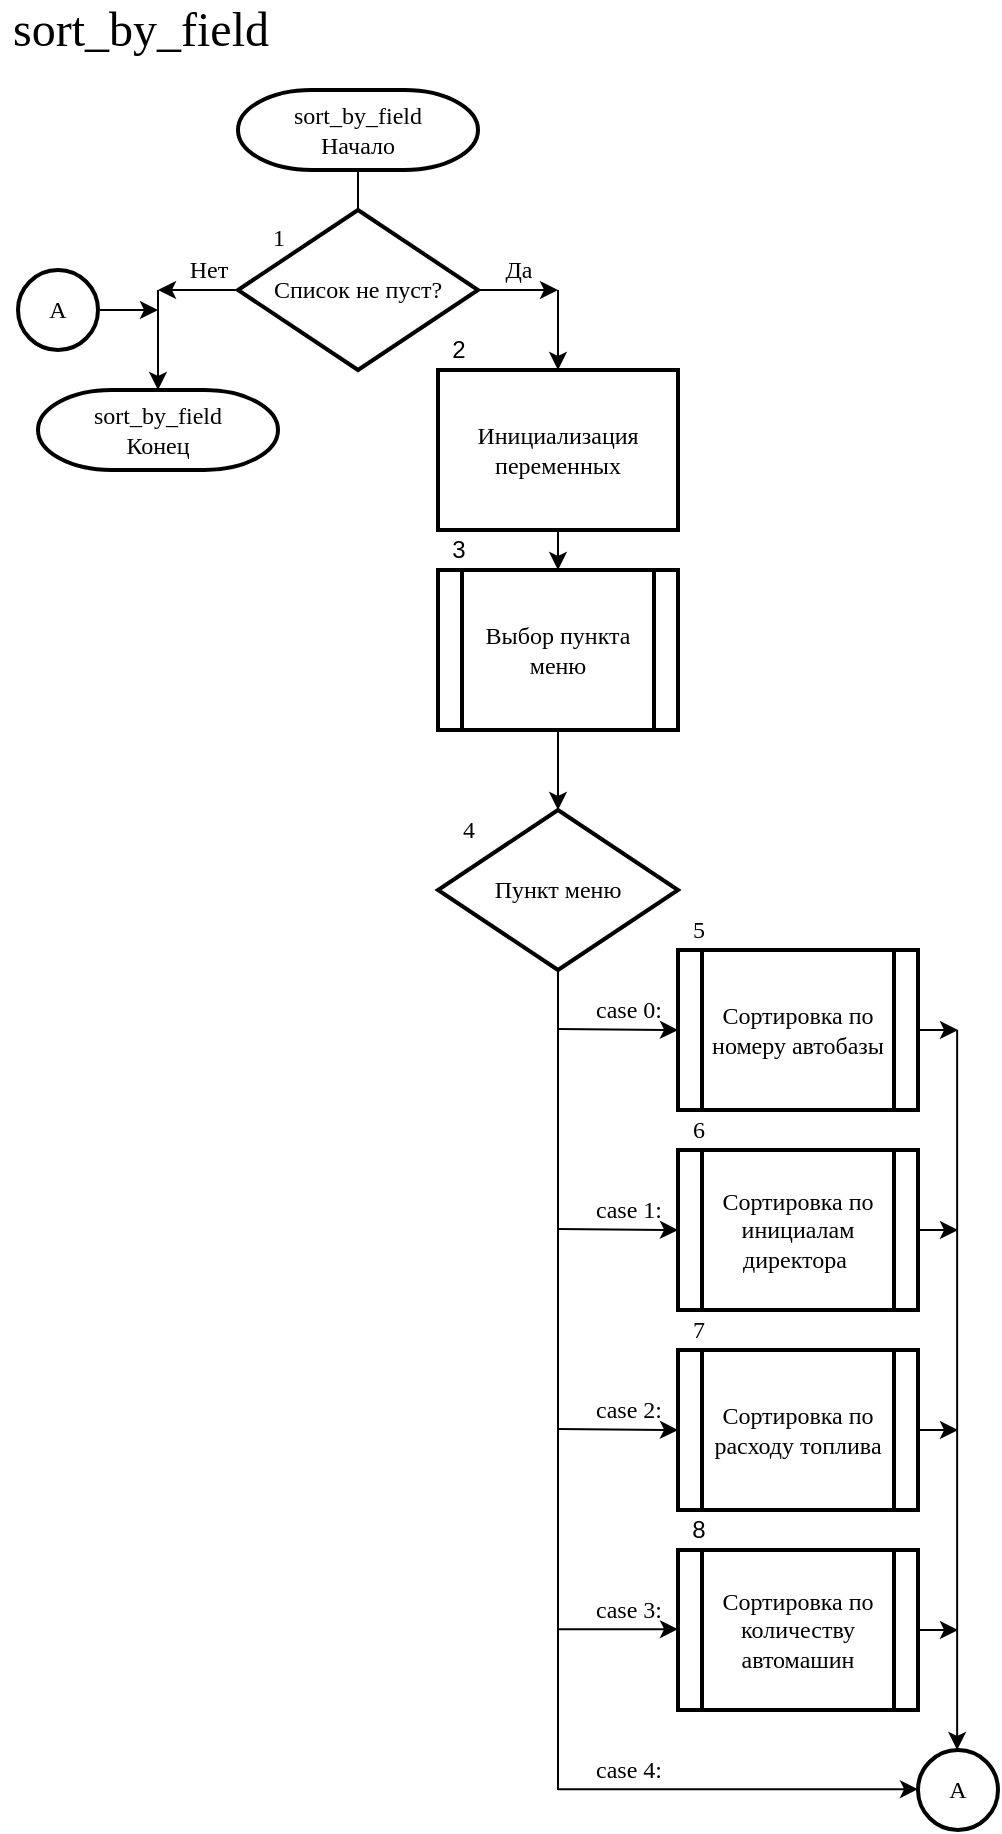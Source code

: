 <mxfile version="16.0.3" type="github" pages="2"><diagram id="Gizs6SL_L342htux1VLD" name="Сортировка"><mxGraphModel dx="1400" dy="1390" grid="1" gridSize="10" guides="1" tooltips="1" connect="1" arrows="1" fold="1" page="1" pageScale="1" pageWidth="827" pageHeight="1169" math="0" shadow="0"><root><mxCell id="0"/><mxCell id="1" parent="0"/><mxCell id="UsFGGcR0a15hzeRVpA1k-4" value="Выбор пункта меню" style="shape=process;whiteSpace=wrap;html=1;backgroundOutline=1;strokeWidth=2;fontFamily=Times New Roman;fontSize=12;align=center;" parent="1" vertex="1"><mxGeometry x="379" y="320" width="120" height="80" as="geometry"/></mxCell><mxCell id="UsFGGcR0a15hzeRVpA1k-8" value="Пункт меню" style="rhombus;whiteSpace=wrap;html=1;strokeWidth=2;fontFamily=Times New Roman;" parent="1" vertex="1"><mxGeometry x="379" y="440" width="120" height="80" as="geometry"/></mxCell><mxCell id="UsFGGcR0a15hzeRVpA1k-9" value="" style="endArrow=none;html=1;fontFamily=Times New Roman;" parent="1" edge="1"><mxGeometry width="50" height="50" relative="1" as="geometry"><mxPoint x="439" y="930" as="sourcePoint"/><mxPoint x="439" y="520" as="targetPoint"/></mxGeometry></mxCell><mxCell id="UsFGGcR0a15hzeRVpA1k-10" value="" style="endArrow=classic;html=1;entryX=0;entryY=0.5;entryDx=0;entryDy=0;fontFamily=Times New Roman;" parent="1" target="UsFGGcR0a15hzeRVpA1k-11" edge="1"><mxGeometry width="50" height="50" relative="1" as="geometry"><mxPoint x="439" y="549.5" as="sourcePoint"/><mxPoint x="489" y="549.5" as="targetPoint"/></mxGeometry></mxCell><mxCell id="UsFGGcR0a15hzeRVpA1k-11" value="Сортировка по номеру автобазы" style="shape=process;whiteSpace=wrap;html=1;backgroundOutline=1;strokeWidth=2;fontFamily=Times New Roman;" parent="1" vertex="1"><mxGeometry x="499" y="510" width="120" height="80" as="geometry"/></mxCell><mxCell id="UsFGGcR0a15hzeRVpA1k-12" value="" style="endArrow=classic;html=1;entryX=0;entryY=0.5;entryDx=0;entryDy=0;fontFamily=Times New Roman;" parent="1" target="UsFGGcR0a15hzeRVpA1k-13" edge="1"><mxGeometry width="50" height="50" relative="1" as="geometry"><mxPoint x="439" y="649.5" as="sourcePoint"/><mxPoint x="489" y="649.5" as="targetPoint"/></mxGeometry></mxCell><mxCell id="UsFGGcR0a15hzeRVpA1k-13" value="Сортировка по инициалам директора&amp;nbsp;" style="shape=process;whiteSpace=wrap;html=1;backgroundOutline=1;strokeWidth=2;fontFamily=Times New Roman;" parent="1" vertex="1"><mxGeometry x="499" y="610" width="120" height="80" as="geometry"/></mxCell><mxCell id="UsFGGcR0a15hzeRVpA1k-14" value="" style="endArrow=classic;html=1;entryX=0;entryY=0.5;entryDx=0;entryDy=0;fontFamily=Times New Roman;" parent="1" target="UsFGGcR0a15hzeRVpA1k-15" edge="1"><mxGeometry width="50" height="50" relative="1" as="geometry"><mxPoint x="439" y="749.5" as="sourcePoint"/><mxPoint x="489" y="749.5" as="targetPoint"/></mxGeometry></mxCell><mxCell id="UsFGGcR0a15hzeRVpA1k-15" value="Сортировка по расходу топлива" style="shape=process;whiteSpace=wrap;html=1;backgroundOutline=1;strokeWidth=2;fontFamily=Times New Roman;" parent="1" vertex="1"><mxGeometry x="499" y="710" width="120" height="80" as="geometry"/></mxCell><mxCell id="UsFGGcR0a15hzeRVpA1k-16" value="" style="endArrow=classic;html=1;exitX=0.5;exitY=1;exitDx=0;exitDy=0;fontFamily=Times New Roman;" parent="1" source="UsFGGcR0a15hzeRVpA1k-4" edge="1"><mxGeometry width="50" height="50" relative="1" as="geometry"><mxPoint x="439" y="420" as="sourcePoint"/><mxPoint x="439" y="440" as="targetPoint"/></mxGeometry></mxCell><mxCell id="UsFGGcR0a15hzeRVpA1k-17" value="case 0:" style="text;html=1;align=center;verticalAlign=middle;resizable=0;points=[];autosize=1;strokeColor=none;fillColor=none;fontFamily=Times New Roman;" parent="1" vertex="1"><mxGeometry x="449" y="530" width="50" height="20" as="geometry"/></mxCell><mxCell id="UsFGGcR0a15hzeRVpA1k-18" value="case 1:" style="text;html=1;align=center;verticalAlign=middle;resizable=0;points=[];autosize=1;strokeColor=none;fillColor=none;fontFamily=Times New Roman;" parent="1" vertex="1"><mxGeometry x="449" y="630" width="50" height="20" as="geometry"/></mxCell><mxCell id="UsFGGcR0a15hzeRVpA1k-19" value="case 2:" style="text;html=1;align=center;verticalAlign=middle;resizable=0;points=[];autosize=1;strokeColor=none;fillColor=none;fontFamily=Times New Roman;" parent="1" vertex="1"><mxGeometry x="449" y="730" width="50" height="20" as="geometry"/></mxCell><mxCell id="UsFGGcR0a15hzeRVpA1k-20" value="Сортировка по количеству автомашин" style="shape=process;whiteSpace=wrap;html=1;backgroundOutline=1;strokeWidth=2;fontFamily=Times New Roman;" parent="1" vertex="1"><mxGeometry x="499" y="810" width="120" height="80" as="geometry"/></mxCell><mxCell id="UsFGGcR0a15hzeRVpA1k-22" value="" style="endArrow=classic;html=1;fontFamily=Times New Roman;" parent="1" edge="1"><mxGeometry width="50" height="50" relative="1" as="geometry"><mxPoint x="439" y="849.58" as="sourcePoint"/><mxPoint x="499" y="849.58" as="targetPoint"/></mxGeometry></mxCell><mxCell id="UsFGGcR0a15hzeRVpA1k-24" value="case 3:" style="text;html=1;align=center;verticalAlign=middle;resizable=0;points=[];autosize=1;strokeColor=none;fillColor=none;fontFamily=Times New Roman;" parent="1" vertex="1"><mxGeometry x="449" y="830" width="50" height="20" as="geometry"/></mxCell><mxCell id="UsFGGcR0a15hzeRVpA1k-25" value="case 4:" style="text;html=1;align=center;verticalAlign=middle;resizable=0;points=[];autosize=1;strokeColor=none;fillColor=none;fontFamily=Times New Roman;" parent="1" vertex="1"><mxGeometry x="449" y="910" width="50" height="20" as="geometry"/></mxCell><mxCell id="UsFGGcR0a15hzeRVpA1k-26" value="" style="endArrow=classic;html=1;fontFamily=Times New Roman;" parent="1" edge="1"><mxGeometry width="50" height="50" relative="1" as="geometry"><mxPoint x="619" y="550" as="sourcePoint"/><mxPoint x="639" y="550" as="targetPoint"/></mxGeometry></mxCell><mxCell id="UsFGGcR0a15hzeRVpA1k-27" value="" style="endArrow=classic;html=1;fontFamily=Times New Roman;" parent="1" edge="1"><mxGeometry width="50" height="50" relative="1" as="geometry"><mxPoint x="619" y="650" as="sourcePoint"/><mxPoint x="639" y="650" as="targetPoint"/></mxGeometry></mxCell><mxCell id="UsFGGcR0a15hzeRVpA1k-28" value="" style="endArrow=classic;html=1;fontFamily=Times New Roman;" parent="1" edge="1"><mxGeometry width="50" height="50" relative="1" as="geometry"><mxPoint x="619" y="750" as="sourcePoint"/><mxPoint x="639" y="750" as="targetPoint"/></mxGeometry></mxCell><mxCell id="UsFGGcR0a15hzeRVpA1k-29" value="" style="endArrow=classic;html=1;fontFamily=Times New Roman;" parent="1" source="UsFGGcR0a15hzeRVpA1k-20" edge="1"><mxGeometry width="50" height="50" relative="1" as="geometry"><mxPoint x="619" y="850" as="sourcePoint"/><mxPoint x="639" y="850" as="targetPoint"/></mxGeometry></mxCell><mxCell id="UsFGGcR0a15hzeRVpA1k-30" value="" style="endArrow=classic;html=1;fontFamily=Times New Roman;" parent="1" edge="1"><mxGeometry width="50" height="50" relative="1" as="geometry"><mxPoint x="638.57" y="550" as="sourcePoint"/><mxPoint x="638.57" y="910" as="targetPoint"/></mxGeometry></mxCell><mxCell id="UsFGGcR0a15hzeRVpA1k-33" value="" style="endArrow=classic;html=1;fontFamily=Times New Roman;" parent="1" edge="1"><mxGeometry width="50" height="50" relative="1" as="geometry"><mxPoint x="439" y="929.57" as="sourcePoint"/><mxPoint x="619" y="929.57" as="targetPoint"/></mxGeometry></mxCell><mxCell id="UsFGGcR0a15hzeRVpA1k-34" value="А" style="ellipse;whiteSpace=wrap;html=1;aspect=fixed;strokeWidth=2;fontFamily=Times New Roman;" parent="1" vertex="1"><mxGeometry x="619" y="910" width="40" height="40" as="geometry"/></mxCell><mxCell id="UsFGGcR0a15hzeRVpA1k-39" value="Список не пуст?" style="rhombus;whiteSpace=wrap;html=1;strokeWidth=2;fontFamily=Times New Roman;" parent="1" vertex="1"><mxGeometry x="279" y="140" width="120" height="80" as="geometry"/></mxCell><mxCell id="UsFGGcR0a15hzeRVpA1k-40" value="" style="endArrow=classic;html=1;fontFamily=Times New Roman;" parent="1" edge="1"><mxGeometry width="50" height="50" relative="1" as="geometry"><mxPoint x="279" y="180" as="sourcePoint"/><mxPoint x="239" y="180" as="targetPoint"/></mxGeometry></mxCell><mxCell id="UsFGGcR0a15hzeRVpA1k-41" value="" style="endArrow=classic;html=1;fontFamily=Times New Roman;" parent="1" source="UsFGGcR0a15hzeRVpA1k-39" edge="1"><mxGeometry width="50" height="50" relative="1" as="geometry"><mxPoint x="399" y="180" as="sourcePoint"/><mxPoint x="439" y="180" as="targetPoint"/></mxGeometry></mxCell><mxCell id="UsFGGcR0a15hzeRVpA1k-46" value="" style="endArrow=none;html=1;fontFamily=Times New Roman;" parent="1" edge="1"><mxGeometry width="50" height="50" relative="1" as="geometry"><mxPoint x="339" y="140" as="sourcePoint"/><mxPoint x="339" y="120" as="targetPoint"/></mxGeometry></mxCell><mxCell id="UsFGGcR0a15hzeRVpA1k-47" value="Да" style="text;html=1;align=center;verticalAlign=middle;resizable=0;points=[];autosize=1;fontFamily=Times New Roman;" parent="1" vertex="1"><mxGeometry x="404" y="160" width="30" height="20" as="geometry"/></mxCell><mxCell id="UsFGGcR0a15hzeRVpA1k-48" value="Нет" style="text;html=1;align=center;verticalAlign=middle;resizable=0;points=[];autosize=1;fontFamily=Times New Roman;" parent="1" vertex="1"><mxGeometry x="249" y="160" width="30" height="20" as="geometry"/></mxCell><mxCell id="UsFGGcR0a15hzeRVpA1k-49" value="" style="endArrow=classic;html=1;fontFamily=Times New Roman;" parent="1" edge="1"><mxGeometry width="50" height="50" relative="1" as="geometry"><mxPoint x="239" y="180" as="sourcePoint"/><mxPoint x="239" y="230" as="targetPoint"/></mxGeometry></mxCell><mxCell id="UsFGGcR0a15hzeRVpA1k-66" value="sort_by_field&lt;br&gt;Начало&lt;br&gt;" style="strokeWidth=2;html=1;shape=mxgraph.flowchart.terminator;whiteSpace=wrap;fontFamily=Times New Roman;" parent="1" vertex="1"><mxGeometry x="279" y="80" width="120" height="40" as="geometry"/></mxCell><mxCell id="UsFGGcR0a15hzeRVpA1k-67" value="sort_by_field&lt;br&gt;Конец" style="strokeWidth=2;html=1;shape=mxgraph.flowchart.terminator;whiteSpace=wrap;fontFamily=Times New Roman;" parent="1" vertex="1"><mxGeometry x="179" y="230" width="120" height="40" as="geometry"/></mxCell><mxCell id="UsFGGcR0a15hzeRVpA1k-68" value="&lt;font style=&quot;font-size: 24px&quot;&gt;sort_by_field&lt;/font&gt;" style="text;html=1;align=center;verticalAlign=middle;resizable=0;points=[];autosize=1;strokeColor=none;fillColor=none;fontFamily=Times New Roman;" parent="1" vertex="1"><mxGeometry x="160" y="40" width="140" height="20" as="geometry"/></mxCell><mxCell id="UsFGGcR0a15hzeRVpA1k-69" value="&lt;font style=&quot;font-size: 12px&quot;&gt;1&lt;/font&gt;" style="text;html=1;align=center;verticalAlign=middle;resizable=0;points=[];autosize=1;strokeColor=none;fillColor=none;fontSize=24;fontFamily=Times New Roman;" parent="1" vertex="1"><mxGeometry x="289" y="130" width="20" height="40" as="geometry"/></mxCell><mxCell id="UsFGGcR0a15hzeRVpA1k-72" value="4" style="text;html=1;align=center;verticalAlign=middle;resizable=0;points=[];autosize=1;strokeColor=none;fillColor=none;fontSize=12;fontFamily=Times New Roman;" parent="1" vertex="1"><mxGeometry x="384" y="440" width="20" height="20" as="geometry"/></mxCell><mxCell id="UsFGGcR0a15hzeRVpA1k-73" value="5" style="text;html=1;align=center;verticalAlign=middle;resizable=0;points=[];autosize=1;strokeColor=none;fillColor=none;fontSize=12;fontFamily=Times New Roman;" parent="1" vertex="1"><mxGeometry x="499" y="490" width="20" height="20" as="geometry"/></mxCell><mxCell id="UsFGGcR0a15hzeRVpA1k-74" value="6" style="text;html=1;align=center;verticalAlign=middle;resizable=0;points=[];autosize=1;strokeColor=none;fillColor=none;fontSize=12;fontFamily=Times New Roman;" parent="1" vertex="1"><mxGeometry x="499" y="590" width="20" height="20" as="geometry"/></mxCell><mxCell id="UsFGGcR0a15hzeRVpA1k-77" value="7" style="text;html=1;align=center;verticalAlign=middle;resizable=0;points=[];autosize=1;strokeColor=none;fillColor=none;fontSize=12;fontFamily=Times New Roman;" parent="1" vertex="1"><mxGeometry x="499" y="690" width="20" height="20" as="geometry"/></mxCell><mxCell id="UsFGGcR0a15hzeRVpA1k-99" value="Инициализация переменных" style="whiteSpace=wrap;html=1;strokeWidth=2;fontFamily=Times New Roman;fontSize=12;" parent="1" vertex="1"><mxGeometry x="379" y="220" width="120" height="80" as="geometry"/></mxCell><mxCell id="UsFGGcR0a15hzeRVpA1k-100" value="" style="endArrow=classic;html=1;fontFamily=Times New Roman;fontSize=12;entryX=0.5;entryY=0;entryDx=0;entryDy=0;" parent="1" target="UsFGGcR0a15hzeRVpA1k-99" edge="1"><mxGeometry width="50" height="50" relative="1" as="geometry"><mxPoint x="439" y="180" as="sourcePoint"/><mxPoint x="459" y="180" as="targetPoint"/></mxGeometry></mxCell><mxCell id="UsFGGcR0a15hzeRVpA1k-101" value="" style="endArrow=classic;html=1;fontFamily=Times New Roman;fontSize=12;" parent="1" edge="1"><mxGeometry width="50" height="50" relative="1" as="geometry"><mxPoint x="439" y="300" as="sourcePoint"/><mxPoint x="439" y="320" as="targetPoint"/></mxGeometry></mxCell><mxCell id="bEeLqg3lcMJwO-AzUGOU-1" value="А" style="ellipse;whiteSpace=wrap;html=1;aspect=fixed;strokeWidth=2;fontFamily=Times New Roman;fontSize=12;" vertex="1" parent="1"><mxGeometry x="169" y="170" width="40" height="40" as="geometry"/></mxCell><mxCell id="bEeLqg3lcMJwO-AzUGOU-2" value="" style="endArrow=classic;html=1;fontFamily=Times New Roman;fontSize=12;" edge="1" parent="1"><mxGeometry width="50" height="50" relative="1" as="geometry"><mxPoint x="209" y="190" as="sourcePoint"/><mxPoint x="239" y="190" as="targetPoint"/></mxGeometry></mxCell><mxCell id="bEeLqg3lcMJwO-AzUGOU-48" value="2" style="text;html=1;align=center;verticalAlign=middle;resizable=0;points=[];autosize=1;strokeColor=none;fillColor=none;" vertex="1" parent="1"><mxGeometry x="379" y="200" width="20" height="20" as="geometry"/></mxCell><mxCell id="bEeLqg3lcMJwO-AzUGOU-49" value="3" style="text;html=1;align=center;verticalAlign=middle;resizable=0;points=[];autosize=1;strokeColor=none;fillColor=none;" vertex="1" parent="1"><mxGeometry x="379" y="300" width="20" height="20" as="geometry"/></mxCell><mxCell id="bEeLqg3lcMJwO-AzUGOU-52" value="8" style="text;html=1;align=center;verticalAlign=middle;resizable=0;points=[];autosize=1;strokeColor=none;fillColor=none;" vertex="1" parent="1"><mxGeometry x="499" y="790" width="20" height="20" as="geometry"/></mxCell></root></mxGraphModel></diagram><diagram id="zJExhf4QfhlrtaBggCYm" name="Поиск"><mxGraphModel dx="573" dy="1390" grid="1" gridSize="10" guides="1" tooltips="1" connect="1" arrows="1" fold="1" page="1" pageScale="1" pageWidth="827" pageHeight="1169" math="0" shadow="0"><root><mxCell id="is16e7ybyZsDc-lX8646-0"/><mxCell id="is16e7ybyZsDc-lX8646-1" parent="is16e7ybyZsDc-lX8646-0"/><mxCell id="is16e7ybyZsDc-lX8646-2" value="&lt;font style=&quot;font-size: 24px&quot;&gt;search&lt;/font&gt;" style="text;html=1;align=center;verticalAlign=middle;resizable=0;points=[];autosize=1;strokeColor=none;fillColor=none;fontSize=12;fontFamily=Times New Roman;" vertex="1" parent="is16e7ybyZsDc-lX8646-1"><mxGeometry x="970" y="40" width="80" height="20" as="geometry"/></mxCell><mxCell id="is16e7ybyZsDc-lX8646-3" value="Список не пуст?" style="rhombus;whiteSpace=wrap;html=1;strokeWidth=2;fontFamily=Times New Roman;" vertex="1" parent="is16e7ybyZsDc-lX8646-1"><mxGeometry x="1105" y="155" width="120" height="80" as="geometry"/></mxCell><mxCell id="is16e7ybyZsDc-lX8646-4" value="" style="endArrow=classic;html=1;fontFamily=Times New Roman;" edge="1" parent="is16e7ybyZsDc-lX8646-1"><mxGeometry width="50" height="50" relative="1" as="geometry"><mxPoint x="1105" y="195" as="sourcePoint"/><mxPoint x="1065" y="195" as="targetPoint"/></mxGeometry></mxCell><mxCell id="is16e7ybyZsDc-lX8646-5" value="" style="endArrow=classic;html=1;fontFamily=Times New Roman;" edge="1" parent="is16e7ybyZsDc-lX8646-1" source="is16e7ybyZsDc-lX8646-3"><mxGeometry width="50" height="50" relative="1" as="geometry"><mxPoint x="1225" y="195" as="sourcePoint"/><mxPoint x="1265" y="195" as="targetPoint"/></mxGeometry></mxCell><mxCell id="is16e7ybyZsDc-lX8646-6" value="" style="endArrow=none;html=1;fontFamily=Times New Roman;" edge="1" parent="is16e7ybyZsDc-lX8646-1"><mxGeometry width="50" height="50" relative="1" as="geometry"><mxPoint x="1165" y="155" as="sourcePoint"/><mxPoint x="1165" y="135" as="targetPoint"/></mxGeometry></mxCell><mxCell id="is16e7ybyZsDc-lX8646-7" value="Да" style="text;html=1;align=center;verticalAlign=middle;resizable=0;points=[];autosize=1;fontFamily=Times New Roman;" vertex="1" parent="is16e7ybyZsDc-lX8646-1"><mxGeometry x="1230" y="175" width="30" height="20" as="geometry"/></mxCell><mxCell id="is16e7ybyZsDc-lX8646-8" value="Нет" style="text;html=1;align=center;verticalAlign=middle;resizable=0;points=[];autosize=1;fontFamily=Times New Roman;" vertex="1" parent="is16e7ybyZsDc-lX8646-1"><mxGeometry x="1075" y="175" width="30" height="20" as="geometry"/></mxCell><mxCell id="is16e7ybyZsDc-lX8646-9" value="" style="endArrow=classic;html=1;fontFamily=Times New Roman;" edge="1" parent="is16e7ybyZsDc-lX8646-1"><mxGeometry width="50" height="50" relative="1" as="geometry"><mxPoint x="1065" y="195" as="sourcePoint"/><mxPoint x="1065" y="245" as="targetPoint"/></mxGeometry></mxCell><mxCell id="is16e7ybyZsDc-lX8646-10" value="search&lt;br&gt;Начало" style="strokeWidth=2;html=1;shape=mxgraph.flowchart.terminator;whiteSpace=wrap;fontFamily=Times New Roman;" vertex="1" parent="is16e7ybyZsDc-lX8646-1"><mxGeometry x="1105" y="95" width="120" height="40" as="geometry"/></mxCell><mxCell id="is16e7ybyZsDc-lX8646-11" value="search&lt;br&gt;Конец" style="strokeWidth=2;html=1;shape=mxgraph.flowchart.terminator;whiteSpace=wrap;fontFamily=Times New Roman;" vertex="1" parent="is16e7ybyZsDc-lX8646-1"><mxGeometry x="1005" y="245" width="120" height="40" as="geometry"/></mxCell><mxCell id="is16e7ybyZsDc-lX8646-12" value="&lt;font style=&quot;font-size: 12px&quot;&gt;1&lt;/font&gt;" style="text;html=1;align=center;verticalAlign=middle;resizable=0;points=[];autosize=1;strokeColor=none;fillColor=none;fontSize=24;fontFamily=Times New Roman;" vertex="1" parent="is16e7ybyZsDc-lX8646-1"><mxGeometry x="1115" y="145" width="20" height="40" as="geometry"/></mxCell><mxCell id="is16e7ybyZsDc-lX8646-13" value="Инициализация переменных" style="whiteSpace=wrap;html=1;strokeWidth=2;fontFamily=Times New Roman;fontSize=12;" vertex="1" parent="is16e7ybyZsDc-lX8646-1"><mxGeometry x="1205" y="235" width="120" height="80" as="geometry"/></mxCell><mxCell id="is16e7ybyZsDc-lX8646-14" value="" style="endArrow=classic;html=1;fontFamily=Times New Roman;fontSize=12;entryX=0.5;entryY=0;entryDx=0;entryDy=0;" edge="1" parent="is16e7ybyZsDc-lX8646-1" target="is16e7ybyZsDc-lX8646-13"><mxGeometry width="50" height="50" relative="1" as="geometry"><mxPoint x="1265" y="195" as="sourcePoint"/><mxPoint x="1285" y="195" as="targetPoint"/></mxGeometry></mxCell><mxCell id="is16e7ybyZsDc-lX8646-15" value="Б" style="ellipse;whiteSpace=wrap;html=1;aspect=fixed;strokeWidth=2;fontFamily=Times New Roman;fontSize=12;" vertex="1" parent="is16e7ybyZsDc-lX8646-1"><mxGeometry x="995" y="185" width="40" height="40" as="geometry"/></mxCell><mxCell id="is16e7ybyZsDc-lX8646-16" value="" style="endArrow=classic;html=1;fontFamily=Times New Roman;fontSize=12;" edge="1" parent="is16e7ybyZsDc-lX8646-1"><mxGeometry width="50" height="50" relative="1" as="geometry"><mxPoint x="1035" y="205" as="sourcePoint"/><mxPoint x="1065" y="205" as="targetPoint"/></mxGeometry></mxCell><mxCell id="is16e7ybyZsDc-lX8646-17" value="Пункт меню" style="rhombus;whiteSpace=wrap;html=1;strokeWidth=2;fontFamily=Times New Roman;" vertex="1" parent="is16e7ybyZsDc-lX8646-1"><mxGeometry x="1205" y="355" width="120" height="80" as="geometry"/></mxCell><mxCell id="is16e7ybyZsDc-lX8646-18" value="" style="endArrow=none;html=1;fontFamily=Times New Roman;" edge="1" parent="is16e7ybyZsDc-lX8646-1"><mxGeometry width="50" height="50" relative="1" as="geometry"><mxPoint x="1265" y="845" as="sourcePoint"/><mxPoint x="1265" y="435" as="targetPoint"/></mxGeometry></mxCell><mxCell id="is16e7ybyZsDc-lX8646-19" value="" style="endArrow=classic;html=1;entryX=0;entryY=0.5;entryDx=0;entryDy=0;fontFamily=Times New Roman;" edge="1" parent="is16e7ybyZsDc-lX8646-1" target="is16e7ybyZsDc-lX8646-20"><mxGeometry width="50" height="50" relative="1" as="geometry"><mxPoint x="1265" y="464.5" as="sourcePoint"/><mxPoint x="1315" y="464.5" as="targetPoint"/></mxGeometry></mxCell><mxCell id="is16e7ybyZsDc-lX8646-20" value="Поиск по номеру автобазы" style="shape=process;whiteSpace=wrap;html=1;backgroundOutline=1;strokeWidth=2;fontFamily=Times New Roman;" vertex="1" parent="is16e7ybyZsDc-lX8646-1"><mxGeometry x="1325" y="425" width="120" height="80" as="geometry"/></mxCell><mxCell id="is16e7ybyZsDc-lX8646-21" value="" style="endArrow=classic;html=1;entryX=0;entryY=0.5;entryDx=0;entryDy=0;fontFamily=Times New Roman;" edge="1" parent="is16e7ybyZsDc-lX8646-1" target="is16e7ybyZsDc-lX8646-22"><mxGeometry width="50" height="50" relative="1" as="geometry"><mxPoint x="1265" y="564.5" as="sourcePoint"/><mxPoint x="1315" y="564.5" as="targetPoint"/></mxGeometry></mxCell><mxCell id="is16e7ybyZsDc-lX8646-22" value="Поиск по инициалам директора" style="shape=process;whiteSpace=wrap;html=1;backgroundOutline=1;strokeWidth=2;fontFamily=Times New Roman;" vertex="1" parent="is16e7ybyZsDc-lX8646-1"><mxGeometry x="1325" y="525" width="120" height="80" as="geometry"/></mxCell><mxCell id="is16e7ybyZsDc-lX8646-23" value="" style="endArrow=classic;html=1;entryX=0;entryY=0.5;entryDx=0;entryDy=0;fontFamily=Times New Roman;" edge="1" parent="is16e7ybyZsDc-lX8646-1" target="is16e7ybyZsDc-lX8646-24"><mxGeometry width="50" height="50" relative="1" as="geometry"><mxPoint x="1265" y="664.5" as="sourcePoint"/><mxPoint x="1315" y="664.5" as="targetPoint"/></mxGeometry></mxCell><mxCell id="is16e7ybyZsDc-lX8646-24" value="Поиск по расходу топлива" style="shape=process;whiteSpace=wrap;html=1;backgroundOutline=1;strokeWidth=2;fontFamily=Times New Roman;" vertex="1" parent="is16e7ybyZsDc-lX8646-1"><mxGeometry x="1325" y="625" width="120" height="80" as="geometry"/></mxCell><mxCell id="is16e7ybyZsDc-lX8646-25" value="" style="endArrow=classic;html=1;exitX=0.5;exitY=1;exitDx=0;exitDy=0;fontFamily=Times New Roman;" edge="1" parent="is16e7ybyZsDc-lX8646-1"><mxGeometry width="50" height="50" relative="1" as="geometry"><mxPoint x="1265" y="315" as="sourcePoint"/><mxPoint x="1265" y="355" as="targetPoint"/></mxGeometry></mxCell><mxCell id="is16e7ybyZsDc-lX8646-26" value="case 0:" style="text;html=1;align=center;verticalAlign=middle;resizable=0;points=[];autosize=1;strokeColor=none;fillColor=none;fontFamily=Times New Roman;" vertex="1" parent="is16e7ybyZsDc-lX8646-1"><mxGeometry x="1275" y="445" width="50" height="20" as="geometry"/></mxCell><mxCell id="is16e7ybyZsDc-lX8646-27" value="case 1:" style="text;html=1;align=center;verticalAlign=middle;resizable=0;points=[];autosize=1;strokeColor=none;fillColor=none;fontFamily=Times New Roman;" vertex="1" parent="is16e7ybyZsDc-lX8646-1"><mxGeometry x="1275" y="545" width="50" height="20" as="geometry"/></mxCell><mxCell id="is16e7ybyZsDc-lX8646-28" value="case 2:" style="text;html=1;align=center;verticalAlign=middle;resizable=0;points=[];autosize=1;strokeColor=none;fillColor=none;fontFamily=Times New Roman;" vertex="1" parent="is16e7ybyZsDc-lX8646-1"><mxGeometry x="1275" y="645" width="50" height="20" as="geometry"/></mxCell><mxCell id="is16e7ybyZsDc-lX8646-29" value="Поиск по количеству автомашин" style="shape=process;whiteSpace=wrap;html=1;backgroundOutline=1;strokeWidth=2;fontFamily=Times New Roman;" vertex="1" parent="is16e7ybyZsDc-lX8646-1"><mxGeometry x="1325" y="725" width="120" height="80" as="geometry"/></mxCell><mxCell id="is16e7ybyZsDc-lX8646-30" value="" style="endArrow=classic;html=1;fontFamily=Times New Roman;" edge="1" parent="is16e7ybyZsDc-lX8646-1"><mxGeometry width="50" height="50" relative="1" as="geometry"><mxPoint x="1265" y="764.58" as="sourcePoint"/><mxPoint x="1325" y="764.58" as="targetPoint"/></mxGeometry></mxCell><mxCell id="is16e7ybyZsDc-lX8646-31" value="case 3:" style="text;html=1;align=center;verticalAlign=middle;resizable=0;points=[];autosize=1;strokeColor=none;fillColor=none;fontFamily=Times New Roman;" vertex="1" parent="is16e7ybyZsDc-lX8646-1"><mxGeometry x="1275" y="745" width="50" height="20" as="geometry"/></mxCell><mxCell id="is16e7ybyZsDc-lX8646-32" value="case 4:" style="text;html=1;align=center;verticalAlign=middle;resizable=0;points=[];autosize=1;strokeColor=none;fillColor=none;fontFamily=Times New Roman;" vertex="1" parent="is16e7ybyZsDc-lX8646-1"><mxGeometry x="1275" y="825" width="50" height="20" as="geometry"/></mxCell><mxCell id="is16e7ybyZsDc-lX8646-33" value="" style="endArrow=classic;html=1;fontFamily=Times New Roman;" edge="1" parent="is16e7ybyZsDc-lX8646-1"><mxGeometry width="50" height="50" relative="1" as="geometry"><mxPoint x="1445" y="465" as="sourcePoint"/><mxPoint x="1465" y="465" as="targetPoint"/></mxGeometry></mxCell><mxCell id="is16e7ybyZsDc-lX8646-34" value="" style="endArrow=classic;html=1;fontFamily=Times New Roman;" edge="1" parent="is16e7ybyZsDc-lX8646-1"><mxGeometry width="50" height="50" relative="1" as="geometry"><mxPoint x="1445" y="565" as="sourcePoint"/><mxPoint x="1465" y="565" as="targetPoint"/></mxGeometry></mxCell><mxCell id="is16e7ybyZsDc-lX8646-35" value="" style="endArrow=classic;html=1;fontFamily=Times New Roman;" edge="1" parent="is16e7ybyZsDc-lX8646-1"><mxGeometry width="50" height="50" relative="1" as="geometry"><mxPoint x="1445" y="665" as="sourcePoint"/><mxPoint x="1465" y="665" as="targetPoint"/></mxGeometry></mxCell><mxCell id="is16e7ybyZsDc-lX8646-36" value="" style="endArrow=classic;html=1;fontFamily=Times New Roman;" edge="1" parent="is16e7ybyZsDc-lX8646-1" source="is16e7ybyZsDc-lX8646-29"><mxGeometry width="50" height="50" relative="1" as="geometry"><mxPoint x="1445" y="765" as="sourcePoint"/><mxPoint x="1465" y="765" as="targetPoint"/></mxGeometry></mxCell><mxCell id="is16e7ybyZsDc-lX8646-37" value="" style="endArrow=classic;html=1;fontFamily=Times New Roman;" edge="1" parent="is16e7ybyZsDc-lX8646-1"><mxGeometry width="50" height="50" relative="1" as="geometry"><mxPoint x="1465" y="465" as="sourcePoint"/><mxPoint x="1465" y="825" as="targetPoint"/></mxGeometry></mxCell><mxCell id="is16e7ybyZsDc-lX8646-38" value="" style="endArrow=classic;html=1;fontFamily=Times New Roman;" edge="1" parent="is16e7ybyZsDc-lX8646-1"><mxGeometry width="50" height="50" relative="1" as="geometry"><mxPoint x="1265" y="844.57" as="sourcePoint"/><mxPoint x="1445" y="844.57" as="targetPoint"/></mxGeometry></mxCell><mxCell id="is16e7ybyZsDc-lX8646-39" value="Б" style="ellipse;whiteSpace=wrap;html=1;aspect=fixed;strokeWidth=2;fontFamily=Times New Roman;" vertex="1" parent="is16e7ybyZsDc-lX8646-1"><mxGeometry x="1445" y="825" width="40" height="40" as="geometry"/></mxCell><mxCell id="is16e7ybyZsDc-lX8646-40" value="3" style="text;html=1;align=center;verticalAlign=middle;resizable=0;points=[];autosize=1;strokeColor=none;fillColor=none;fontSize=12;fontFamily=Times New Roman;" vertex="1" parent="is16e7ybyZsDc-lX8646-1"><mxGeometry x="1219" y="355" width="20" height="20" as="geometry"/></mxCell><mxCell id="is16e7ybyZsDc-lX8646-41" value="4" style="text;html=1;align=center;verticalAlign=middle;resizable=0;points=[];autosize=1;strokeColor=none;fillColor=none;fontSize=12;fontFamily=Times New Roman;" vertex="1" parent="is16e7ybyZsDc-lX8646-1"><mxGeometry x="1325" y="405" width="20" height="20" as="geometry"/></mxCell><mxCell id="is16e7ybyZsDc-lX8646-42" value="5" style="text;html=1;align=center;verticalAlign=middle;resizable=0;points=[];autosize=1;strokeColor=none;fillColor=none;fontSize=12;fontFamily=Times New Roman;" vertex="1" parent="is16e7ybyZsDc-lX8646-1"><mxGeometry x="1325" y="505" width="20" height="20" as="geometry"/></mxCell><mxCell id="is16e7ybyZsDc-lX8646-43" value="6" style="text;html=1;align=center;verticalAlign=middle;resizable=0;points=[];autosize=1;strokeColor=none;fillColor=none;fontSize=12;fontFamily=Times New Roman;" vertex="1" parent="is16e7ybyZsDc-lX8646-1"><mxGeometry x="1325" y="605" width="20" height="20" as="geometry"/></mxCell><mxCell id="is16e7ybyZsDc-lX8646-44" value="7" style="text;html=1;align=center;verticalAlign=middle;resizable=0;points=[];autosize=1;strokeColor=none;fillColor=none;fontSize=12;fontFamily=Times New Roman;" vertex="1" parent="is16e7ybyZsDc-lX8646-1"><mxGeometry x="1325" y="705" width="20" height="20" as="geometry"/></mxCell><mxCell id="is16e7ybyZsDc-lX8646-45" value="2" style="text;html=1;align=center;verticalAlign=middle;resizable=0;points=[];autosize=1;strokeColor=none;fillColor=none;" vertex="1" parent="is16e7ybyZsDc-lX8646-1"><mxGeometry x="1205" y="215" width="20" height="20" as="geometry"/></mxCell></root></mxGraphModel></diagram></mxfile>